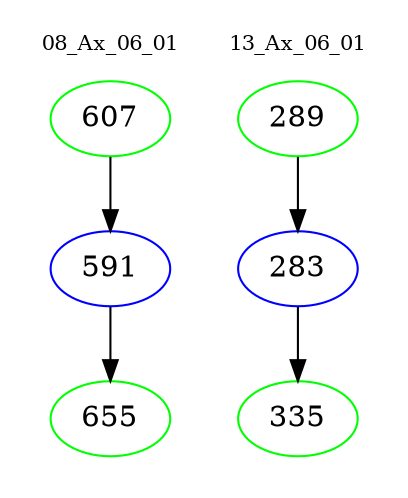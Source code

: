 digraph{
subgraph cluster_0 {
color = white
label = "08_Ax_06_01";
fontsize=10;
T0_607 [label="607", color="green"]
T0_607 -> T0_591 [color="black"]
T0_591 [label="591", color="blue"]
T0_591 -> T0_655 [color="black"]
T0_655 [label="655", color="green"]
}
subgraph cluster_1 {
color = white
label = "13_Ax_06_01";
fontsize=10;
T1_289 [label="289", color="green"]
T1_289 -> T1_283 [color="black"]
T1_283 [label="283", color="blue"]
T1_283 -> T1_335 [color="black"]
T1_335 [label="335", color="green"]
}
}
